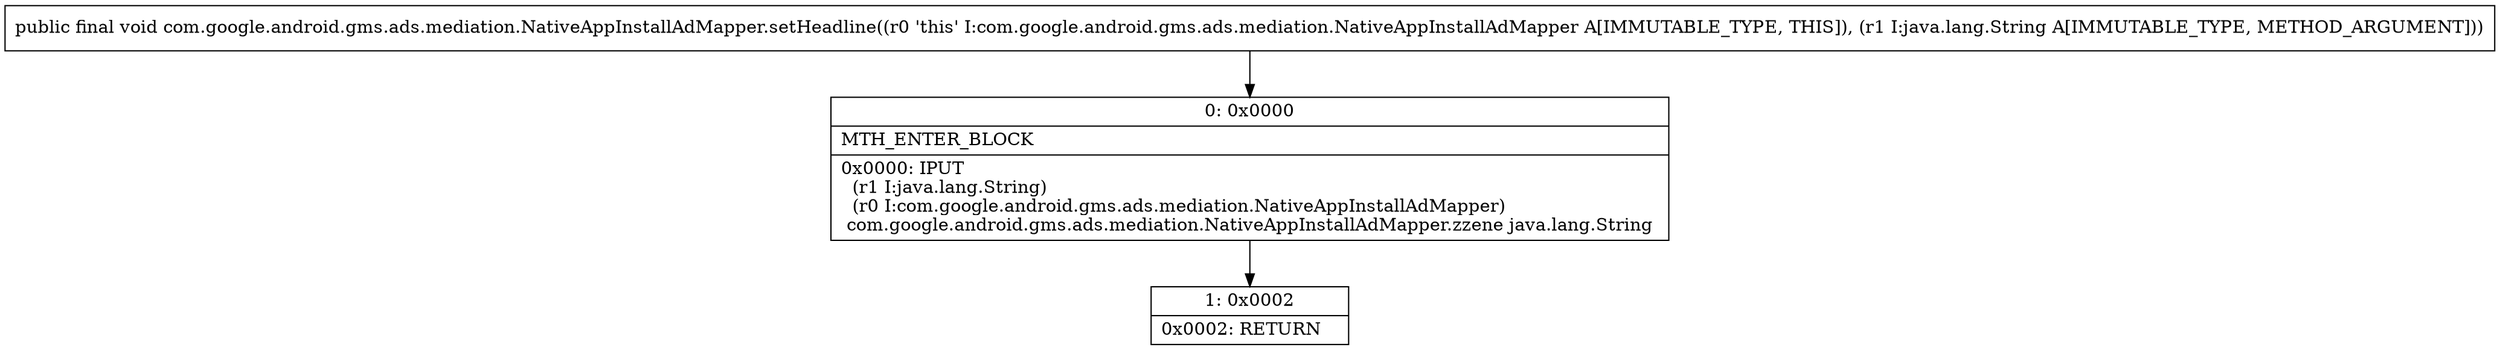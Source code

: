 digraph "CFG forcom.google.android.gms.ads.mediation.NativeAppInstallAdMapper.setHeadline(Ljava\/lang\/String;)V" {
Node_0 [shape=record,label="{0\:\ 0x0000|MTH_ENTER_BLOCK\l|0x0000: IPUT  \l  (r1 I:java.lang.String)\l  (r0 I:com.google.android.gms.ads.mediation.NativeAppInstallAdMapper)\l com.google.android.gms.ads.mediation.NativeAppInstallAdMapper.zzene java.lang.String \l}"];
Node_1 [shape=record,label="{1\:\ 0x0002|0x0002: RETURN   \l}"];
MethodNode[shape=record,label="{public final void com.google.android.gms.ads.mediation.NativeAppInstallAdMapper.setHeadline((r0 'this' I:com.google.android.gms.ads.mediation.NativeAppInstallAdMapper A[IMMUTABLE_TYPE, THIS]), (r1 I:java.lang.String A[IMMUTABLE_TYPE, METHOD_ARGUMENT])) }"];
MethodNode -> Node_0;
Node_0 -> Node_1;
}

